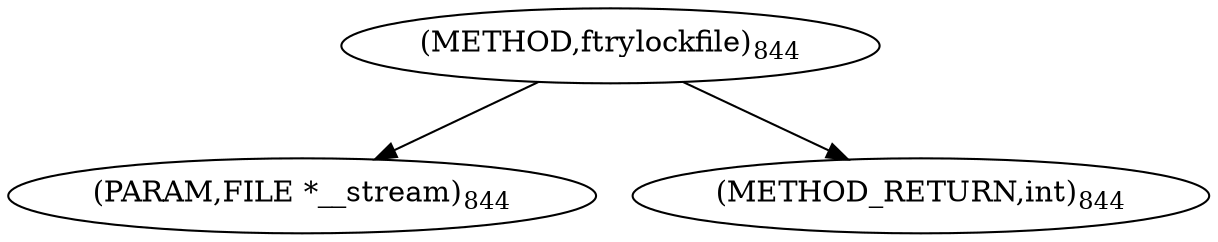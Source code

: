 digraph "ftrylockfile" {  
"2671" [label = <(METHOD,ftrylockfile)<SUB>844</SUB>> ]
"2672" [label = <(PARAM,FILE *__stream)<SUB>844</SUB>> ]
"2673" [label = <(METHOD_RETURN,int)<SUB>844</SUB>> ]
  "2671" -> "2672" 
  "2671" -> "2673" 
}
